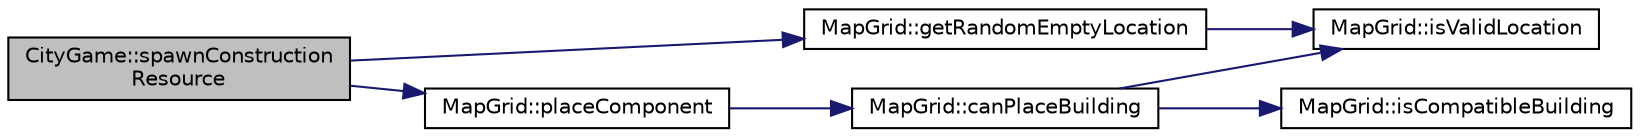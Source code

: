 digraph "CityGame::spawnConstructionResource"
{
 // LATEX_PDF_SIZE
  edge [fontname="Helvetica",fontsize="10",labelfontname="Helvetica",labelfontsize="10"];
  node [fontname="Helvetica",fontsize="10",shape=record];
  rankdir="LR";
  Node1 [label="CityGame::spawnConstruction\lResource",height=0.2,width=0.4,color="black", fillcolor="grey75", style="filled", fontcolor="black",tooltip=" "];
  Node1 -> Node2 [color="midnightblue",fontsize="10",style="solid",fontname="Helvetica"];
  Node2 [label="MapGrid::getRandomEmptyLocation",height=0.2,width=0.4,color="black", fillcolor="white", style="filled",URL="$classMapGrid.html#a0312e542698bae6778fa6c2909b65bf4",tooltip=" "];
  Node2 -> Node3 [color="midnightblue",fontsize="10",style="solid",fontname="Helvetica"];
  Node3 [label="MapGrid::isValidLocation",height=0.2,width=0.4,color="black", fillcolor="white", style="filled",URL="$classMapGrid.html#a609c06dd38f67e93a766d5bb8b9cb197",tooltip=" "];
  Node1 -> Node4 [color="midnightblue",fontsize="10",style="solid",fontname="Helvetica"];
  Node4 [label="MapGrid::placeComponent",height=0.2,width=0.4,color="black", fillcolor="white", style="filled",URL="$classMapGrid.html#a43d1675c176dca9e37f6e1027f15c98a",tooltip=" "];
  Node4 -> Node5 [color="midnightblue",fontsize="10",style="solid",fontname="Helvetica"];
  Node5 [label="MapGrid::canPlaceBuilding",height=0.2,width=0.4,color="black", fillcolor="white", style="filled",URL="$classMapGrid.html#a1eea5ceaf006f0fa065dc80a2dc798e8",tooltip=" "];
  Node5 -> Node6 [color="midnightblue",fontsize="10",style="solid",fontname="Helvetica"];
  Node6 [label="MapGrid::isCompatibleBuilding",height=0.2,width=0.4,color="black", fillcolor="white", style="filled",URL="$classMapGrid.html#a1fe468151da5ff82969b8aa4e90f2760",tooltip=" "];
  Node5 -> Node3 [color="midnightblue",fontsize="10",style="solid",fontname="Helvetica"];
}
